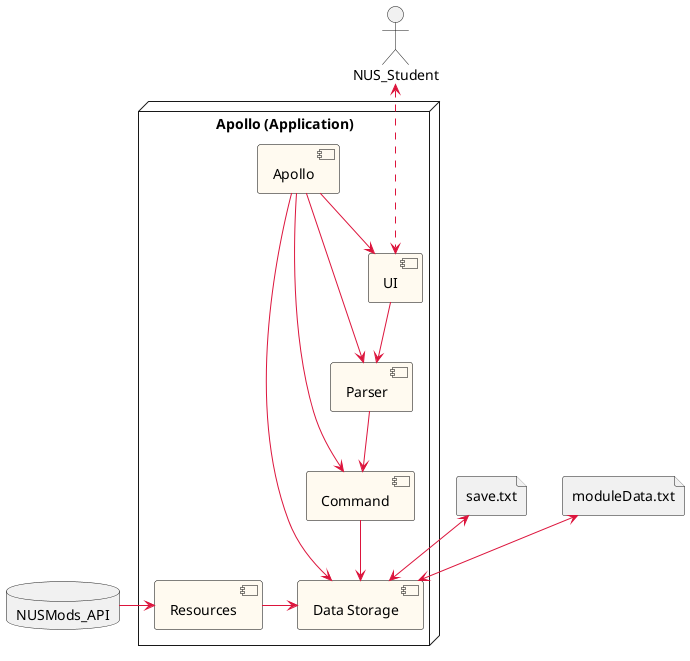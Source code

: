@startuml
'https://plantuml.com/component-diagram

skinparam maxMessageSize 150
skinparam wrapWidth 150

skinparam component {
  BackgroundColor FloralWhite
  BorderColor Black
  ArrowColor Crimson
}


node "Apollo (Application)" {
  [Apollo]
  [UI]
  [Parser]
  [Command]
  [Data Storage]
    [Resources]
}

actor NUS_Student
database NUSMods_API
file save.txt
file moduleData.txt


[Apollo] --> [UI]
[Apollo] --> [Data Storage]
[Apollo] --> [Parser]
[Apollo] --> [Command]
NUS_Student <-.-> [UI]
[UI] --> [Parser]
[Parser] --> [Command]
[Command] --> [Data Storage]
NUSMods_API -right-> [Resources]
[Resources] -right-> [Data Storage]
[save.txt]<-->[Data Storage]
[moduleData.txt]<-->[Data Storage]

@enduml